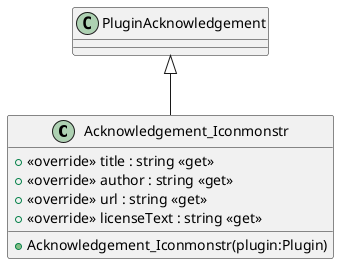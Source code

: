 @startuml
class Acknowledgement_Iconmonstr {
    + Acknowledgement_Iconmonstr(plugin:Plugin)
    + <<override>> title : string <<get>>
    + <<override>> author : string <<get>>
    + <<override>> url : string <<get>>
    + <<override>> licenseText : string <<get>>
}
PluginAcknowledgement <|-- Acknowledgement_Iconmonstr
@enduml
